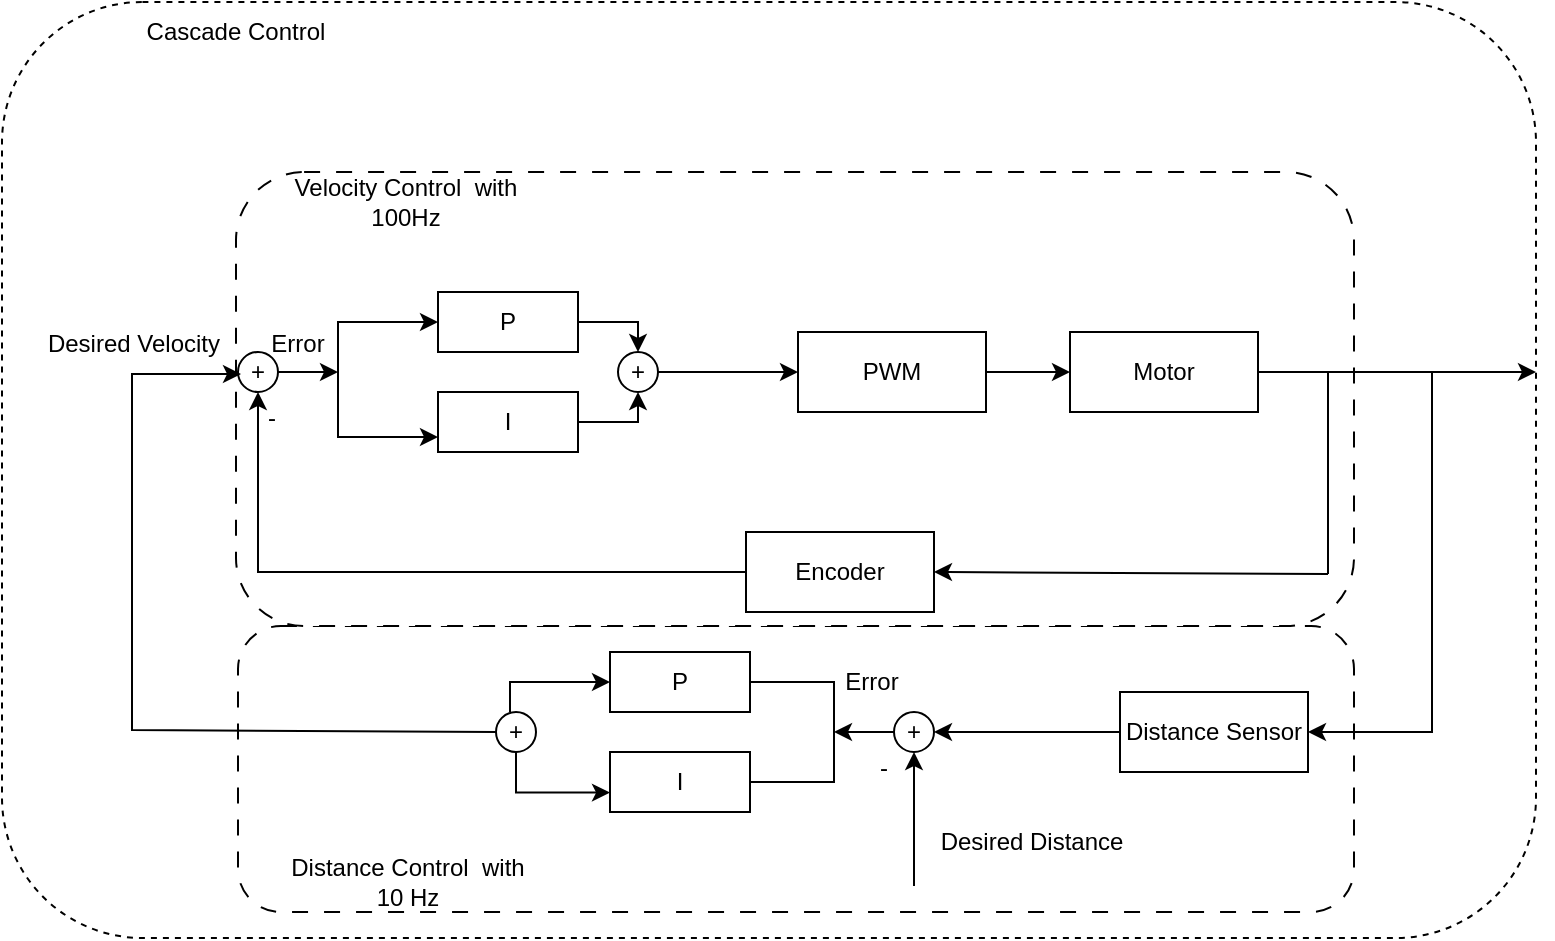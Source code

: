 <mxfile version="22.0.0" type="github">
  <diagram name="Seite-1" id="5r65vuRkeiLdLsrQL4e6">
    <mxGraphModel dx="874" dy="583" grid="1" gridSize="13" guides="1" tooltips="1" connect="1" arrows="1" fold="1" page="1" pageScale="1" pageWidth="827" pageHeight="1169" math="0" shadow="0">
      <root>
        <mxCell id="0" />
        <mxCell id="1" parent="0" />
        <mxCell id="S7pL7fSciTL6mfDPEQfJ-85" value="" style="rounded=1;whiteSpace=wrap;html=1;dashed=1;" parent="1" vertex="1">
          <mxGeometry x="52" y="195" width="767" height="468" as="geometry" />
        </mxCell>
        <mxCell id="S7pL7fSciTL6mfDPEQfJ-81" value="" style="rounded=1;whiteSpace=wrap;html=1;dashed=1;dashPattern=8 8;" parent="1" vertex="1">
          <mxGeometry x="170" y="507" width="558" height="143" as="geometry" />
        </mxCell>
        <mxCell id="S7pL7fSciTL6mfDPEQfJ-79" value="" style="rounded=1;whiteSpace=wrap;html=1;dashed=1;dashPattern=8 8;" parent="1" vertex="1">
          <mxGeometry x="169" y="280" width="559" height="227" as="geometry" />
        </mxCell>
        <mxCell id="S7pL7fSciTL6mfDPEQfJ-2" value="Motor" style="rounded=0;whiteSpace=wrap;html=1;" parent="1" vertex="1">
          <mxGeometry x="586" y="360" width="94" height="40" as="geometry" />
        </mxCell>
        <mxCell id="S7pL7fSciTL6mfDPEQfJ-4" value="I" style="rounded=0;whiteSpace=wrap;html=1;" parent="1" vertex="1">
          <mxGeometry x="270" y="390" width="70" height="30" as="geometry" />
        </mxCell>
        <mxCell id="S7pL7fSciTL6mfDPEQfJ-5" value="P" style="rounded=0;whiteSpace=wrap;html=1;" parent="1" vertex="1">
          <mxGeometry x="270" y="340" width="70" height="30" as="geometry" />
        </mxCell>
        <mxCell id="S7pL7fSciTL6mfDPEQfJ-6" value="+" style="ellipse;whiteSpace=wrap;html=1;aspect=fixed;" parent="1" vertex="1">
          <mxGeometry x="360" y="370" width="20" height="20" as="geometry" />
        </mxCell>
        <mxCell id="S7pL7fSciTL6mfDPEQfJ-7" value="Encoder" style="rounded=0;whiteSpace=wrap;html=1;" parent="1" vertex="1">
          <mxGeometry x="424" y="460" width="94" height="40" as="geometry" />
        </mxCell>
        <mxCell id="S7pL7fSciTL6mfDPEQfJ-8" value="PWM" style="rounded=0;whiteSpace=wrap;html=1;" parent="1" vertex="1">
          <mxGeometry x="450" y="360" width="94" height="40" as="geometry" />
        </mxCell>
        <mxCell id="S7pL7fSciTL6mfDPEQfJ-9" value="" style="endArrow=classic;html=1;rounded=0;exitX=1;exitY=0.5;exitDx=0;exitDy=0;entryX=0.5;entryY=0;entryDx=0;entryDy=0;" parent="1" source="S7pL7fSciTL6mfDPEQfJ-5" target="S7pL7fSciTL6mfDPEQfJ-6" edge="1">
          <mxGeometry width="50" height="50" relative="1" as="geometry">
            <mxPoint x="530" y="460" as="sourcePoint" />
            <mxPoint x="390" y="330" as="targetPoint" />
            <Array as="points">
              <mxPoint x="370" y="355" />
            </Array>
          </mxGeometry>
        </mxCell>
        <mxCell id="S7pL7fSciTL6mfDPEQfJ-10" value="" style="endArrow=classic;html=1;rounded=0;exitX=1;exitY=0.5;exitDx=0;exitDy=0;entryX=0.5;entryY=1;entryDx=0;entryDy=0;" parent="1" source="S7pL7fSciTL6mfDPEQfJ-4" target="S7pL7fSciTL6mfDPEQfJ-6" edge="1">
          <mxGeometry width="50" height="50" relative="1" as="geometry">
            <mxPoint x="350" y="365" as="sourcePoint" />
            <mxPoint x="380" y="410" as="targetPoint" />
            <Array as="points">
              <mxPoint x="370" y="405" />
            </Array>
          </mxGeometry>
        </mxCell>
        <mxCell id="S7pL7fSciTL6mfDPEQfJ-11" value="" style="endArrow=classic;html=1;rounded=0;exitX=1;exitY=0.5;exitDx=0;exitDy=0;entryX=0;entryY=0.5;entryDx=0;entryDy=0;" parent="1" source="S7pL7fSciTL6mfDPEQfJ-6" target="S7pL7fSciTL6mfDPEQfJ-8" edge="1">
          <mxGeometry width="50" height="50" relative="1" as="geometry">
            <mxPoint x="530" y="460" as="sourcePoint" />
            <mxPoint x="580" y="410" as="targetPoint" />
          </mxGeometry>
        </mxCell>
        <mxCell id="S7pL7fSciTL6mfDPEQfJ-12" value="" style="endArrow=classic;html=1;rounded=0;entryX=0;entryY=0.5;entryDx=0;entryDy=0;exitX=1;exitY=0.5;exitDx=0;exitDy=0;" parent="1" source="S7pL7fSciTL6mfDPEQfJ-8" target="S7pL7fSciTL6mfDPEQfJ-2" edge="1">
          <mxGeometry width="50" height="50" relative="1" as="geometry">
            <mxPoint x="530" y="460" as="sourcePoint" />
            <mxPoint x="580" y="410" as="targetPoint" />
          </mxGeometry>
        </mxCell>
        <mxCell id="S7pL7fSciTL6mfDPEQfJ-14" value="" style="endArrow=classic;html=1;rounded=0;entryX=0.5;entryY=1;entryDx=0;entryDy=0;exitX=0;exitY=0.5;exitDx=0;exitDy=0;" parent="1" source="S7pL7fSciTL6mfDPEQfJ-7" target="S7pL7fSciTL6mfDPEQfJ-21" edge="1">
          <mxGeometry width="50" height="50" relative="1" as="geometry">
            <mxPoint x="416.8" y="484" as="sourcePoint" />
            <mxPoint x="180.0" y="400" as="targetPoint" />
            <Array as="points">
              <mxPoint x="180" y="480" />
            </Array>
          </mxGeometry>
        </mxCell>
        <mxCell id="S7pL7fSciTL6mfDPEQfJ-20" style="edgeStyle=orthogonalEdgeStyle;rounded=0;orthogonalLoop=1;jettySize=auto;html=1;entryX=0;entryY=0.75;entryDx=0;entryDy=0;" parent="1" target="S7pL7fSciTL6mfDPEQfJ-4" edge="1">
          <mxGeometry relative="1" as="geometry">
            <mxPoint x="220" y="370" as="sourcePoint" />
            <Array as="points">
              <mxPoint x="220" y="412" />
            </Array>
          </mxGeometry>
        </mxCell>
        <mxCell id="S7pL7fSciTL6mfDPEQfJ-18" value="" style="endArrow=classic;html=1;rounded=0;exitX=0.5;exitY=0;exitDx=0;exitDy=0;entryX=0;entryY=0.5;entryDx=0;entryDy=0;" parent="1" target="S7pL7fSciTL6mfDPEQfJ-5" edge="1">
          <mxGeometry width="50" height="50" relative="1" as="geometry">
            <mxPoint x="220" y="370" as="sourcePoint" />
            <mxPoint x="220" y="350" as="targetPoint" />
            <Array as="points">
              <mxPoint x="220" y="355" />
            </Array>
          </mxGeometry>
        </mxCell>
        <mxCell id="S7pL7fSciTL6mfDPEQfJ-21" value="+" style="ellipse;whiteSpace=wrap;html=1;aspect=fixed;" parent="1" vertex="1">
          <mxGeometry x="170" y="370" width="20" height="20" as="geometry" />
        </mxCell>
        <mxCell id="S7pL7fSciTL6mfDPEQfJ-24" value="" style="endArrow=classic;html=1;rounded=0;exitX=1;exitY=0.5;exitDx=0;exitDy=0;" parent="1" source="S7pL7fSciTL6mfDPEQfJ-21" edge="1">
          <mxGeometry width="50" height="50" relative="1" as="geometry">
            <mxPoint x="450" y="500" as="sourcePoint" />
            <mxPoint x="220" y="380" as="targetPoint" />
          </mxGeometry>
        </mxCell>
        <mxCell id="S7pL7fSciTL6mfDPEQfJ-27" value="-" style="text;html=1;strokeColor=none;fillColor=none;align=center;verticalAlign=middle;whiteSpace=wrap;rounded=0;" parent="1" vertex="1">
          <mxGeometry x="476" y="570" width="34" height="16" as="geometry" />
        </mxCell>
        <mxCell id="S7pL7fSciTL6mfDPEQfJ-43" value="" style="edgeStyle=orthogonalEdgeStyle;rounded=0;orthogonalLoop=1;jettySize=auto;html=1;" parent="1" source="S7pL7fSciTL6mfDPEQfJ-63" edge="1">
          <mxGeometry relative="1" as="geometry">
            <mxPoint x="468" y="560" as="targetPoint" />
          </mxGeometry>
        </mxCell>
        <mxCell id="S7pL7fSciTL6mfDPEQfJ-32" value="Distance Sensor" style="rounded=0;whiteSpace=wrap;html=1;" parent="1" vertex="1">
          <mxGeometry x="611" y="540" width="94" height="40" as="geometry" />
        </mxCell>
        <mxCell id="S7pL7fSciTL6mfDPEQfJ-35" value="" style="endArrow=classic;html=1;rounded=0;entryX=1;entryY=0.5;entryDx=0;entryDy=0;" parent="1" target="S7pL7fSciTL6mfDPEQfJ-7" edge="1">
          <mxGeometry width="50" height="50" relative="1" as="geometry">
            <mxPoint x="715" y="481" as="sourcePoint" />
            <mxPoint x="479" y="442" as="targetPoint" />
          </mxGeometry>
        </mxCell>
        <mxCell id="S7pL7fSciTL6mfDPEQfJ-36" value="" style="endArrow=none;html=1;rounded=0;exitX=1;exitY=0.5;exitDx=0;exitDy=0;" parent="1" source="S7pL7fSciTL6mfDPEQfJ-2" edge="1">
          <mxGeometry width="50" height="50" relative="1" as="geometry">
            <mxPoint x="429" y="492" as="sourcePoint" />
            <mxPoint x="715" y="481" as="targetPoint" />
            <Array as="points">
              <mxPoint x="715" y="380" />
            </Array>
          </mxGeometry>
        </mxCell>
        <mxCell id="S7pL7fSciTL6mfDPEQfJ-44" value="I" style="rounded=0;whiteSpace=wrap;html=1;" parent="1" vertex="1">
          <mxGeometry x="356" y="570" width="70" height="30" as="geometry" />
        </mxCell>
        <mxCell id="S7pL7fSciTL6mfDPEQfJ-45" value="P" style="rounded=0;whiteSpace=wrap;html=1;" parent="1" vertex="1">
          <mxGeometry x="356" y="520" width="70" height="30" as="geometry" />
        </mxCell>
        <mxCell id="S7pL7fSciTL6mfDPEQfJ-50" value="" style="endArrow=classic;html=1;rounded=0;exitX=0.5;exitY=0;exitDx=0;exitDy=0;entryX=0;entryY=0.5;entryDx=0;entryDy=0;" parent="1" target="S7pL7fSciTL6mfDPEQfJ-45" edge="1">
          <mxGeometry width="50" height="50" relative="1" as="geometry">
            <mxPoint x="306" y="550" as="sourcePoint" />
            <mxPoint x="306" y="530" as="targetPoint" />
            <Array as="points">
              <mxPoint x="306" y="535" />
            </Array>
          </mxGeometry>
        </mxCell>
        <mxCell id="S7pL7fSciTL6mfDPEQfJ-53" value="+" style="ellipse;whiteSpace=wrap;html=1;aspect=fixed;" parent="1" vertex="1">
          <mxGeometry x="299" y="550" width="20" height="20" as="geometry" />
        </mxCell>
        <mxCell id="S7pL7fSciTL6mfDPEQfJ-57" style="edgeStyle=orthogonalEdgeStyle;rounded=0;orthogonalLoop=1;jettySize=auto;html=1;exitX=0.5;exitY=1;exitDx=0;exitDy=0;entryX=0;entryY=0.677;entryDx=0;entryDy=0;entryPerimeter=0;" parent="1" source="S7pL7fSciTL6mfDPEQfJ-53" target="S7pL7fSciTL6mfDPEQfJ-44" edge="1">
          <mxGeometry relative="1" as="geometry" />
        </mxCell>
        <mxCell id="S7pL7fSciTL6mfDPEQfJ-59" value="" style="endArrow=none;html=1;rounded=0;exitX=1;exitY=0.5;exitDx=0;exitDy=0;entryX=1;entryY=0.5;entryDx=0;entryDy=0;" parent="1" source="S7pL7fSciTL6mfDPEQfJ-45" target="S7pL7fSciTL6mfDPEQfJ-44" edge="1">
          <mxGeometry width="50" height="50" relative="1" as="geometry">
            <mxPoint x="468" y="466" as="sourcePoint" />
            <mxPoint x="468" y="585" as="targetPoint" />
            <Array as="points">
              <mxPoint x="468" y="535" />
              <mxPoint x="468" y="585" />
            </Array>
          </mxGeometry>
        </mxCell>
        <mxCell id="S7pL7fSciTL6mfDPEQfJ-60" value="" style="endArrow=classic;html=1;rounded=0;exitX=1;exitY=0.5;exitDx=0;exitDy=0;" parent="1" source="S7pL7fSciTL6mfDPEQfJ-2" edge="1">
          <mxGeometry width="50" height="50" relative="1" as="geometry">
            <mxPoint x="416" y="466" as="sourcePoint" />
            <mxPoint x="819" y="380" as="targetPoint" />
          </mxGeometry>
        </mxCell>
        <mxCell id="S7pL7fSciTL6mfDPEQfJ-61" value="" style="endArrow=classic;html=1;rounded=0;exitX=1;exitY=0.5;exitDx=0;exitDy=0;entryX=1;entryY=0.5;entryDx=0;entryDy=0;" parent="1" source="S7pL7fSciTL6mfDPEQfJ-2" target="S7pL7fSciTL6mfDPEQfJ-32" edge="1">
          <mxGeometry width="50" height="50" relative="1" as="geometry">
            <mxPoint x="754" y="390" as="sourcePoint" />
            <mxPoint x="741" y="559" as="targetPoint" />
            <Array as="points">
              <mxPoint x="767" y="380" />
              <mxPoint x="767" y="560" />
            </Array>
          </mxGeometry>
        </mxCell>
        <mxCell id="S7pL7fSciTL6mfDPEQfJ-64" value="" style="edgeStyle=orthogonalEdgeStyle;rounded=0;orthogonalLoop=1;jettySize=auto;html=1;" parent="1" source="S7pL7fSciTL6mfDPEQfJ-32" target="S7pL7fSciTL6mfDPEQfJ-63" edge="1">
          <mxGeometry relative="1" as="geometry">
            <mxPoint x="611" y="560" as="sourcePoint" />
            <mxPoint x="468" y="560" as="targetPoint" />
          </mxGeometry>
        </mxCell>
        <mxCell id="S7pL7fSciTL6mfDPEQfJ-63" value="+" style="ellipse;whiteSpace=wrap;html=1;aspect=fixed;" parent="1" vertex="1">
          <mxGeometry x="498" y="550" width="20" height="20" as="geometry" />
        </mxCell>
        <mxCell id="S7pL7fSciTL6mfDPEQfJ-65" value="" style="endArrow=classic;html=1;rounded=0;entryX=0.5;entryY=1;entryDx=0;entryDy=0;" parent="1" target="S7pL7fSciTL6mfDPEQfJ-63" edge="1">
          <mxGeometry width="50" height="50" relative="1" as="geometry">
            <mxPoint x="508" y="637" as="sourcePoint" />
            <mxPoint x="466" y="416" as="targetPoint" />
          </mxGeometry>
        </mxCell>
        <mxCell id="S7pL7fSciTL6mfDPEQfJ-66" value="-" style="text;html=1;strokeColor=none;fillColor=none;align=center;verticalAlign=middle;whiteSpace=wrap;rounded=0;" parent="1" vertex="1">
          <mxGeometry x="170" y="395" width="34" height="16" as="geometry" />
        </mxCell>
        <mxCell id="S7pL7fSciTL6mfDPEQfJ-67" value="Error" style="text;html=1;strokeColor=none;fillColor=none;align=center;verticalAlign=middle;whiteSpace=wrap;rounded=0;" parent="1" vertex="1">
          <mxGeometry x="430" y="520" width="114" height="30" as="geometry" />
        </mxCell>
        <mxCell id="S7pL7fSciTL6mfDPEQfJ-73" value="Desired Distance" style="text;html=1;strokeColor=none;fillColor=none;align=center;verticalAlign=middle;whiteSpace=wrap;rounded=0;" parent="1" vertex="1">
          <mxGeometry x="510" y="600" width="114" height="30" as="geometry" />
        </mxCell>
        <mxCell id="S7pL7fSciTL6mfDPEQfJ-75" value="Error" style="text;html=1;strokeColor=none;fillColor=none;align=center;verticalAlign=middle;whiteSpace=wrap;rounded=0;" parent="1" vertex="1">
          <mxGeometry x="143" y="351" width="114" height="30" as="geometry" />
        </mxCell>
        <mxCell id="S7pL7fSciTL6mfDPEQfJ-83" value="Velocity Control&amp;nbsp; with 100Hz" style="text;html=1;strokeColor=none;fillColor=none;align=center;verticalAlign=middle;whiteSpace=wrap;rounded=0;" parent="1" vertex="1">
          <mxGeometry x="189" y="280" width="130" height="30" as="geometry" />
        </mxCell>
        <mxCell id="S7pL7fSciTL6mfDPEQfJ-84" value="Distance Control&amp;nbsp; with 10 Hz" style="text;html=1;strokeColor=none;fillColor=none;align=center;verticalAlign=middle;whiteSpace=wrap;rounded=0;" parent="1" vertex="1">
          <mxGeometry x="190" y="620" width="130" height="30" as="geometry" />
        </mxCell>
        <mxCell id="S7pL7fSciTL6mfDPEQfJ-86" value="Cascade Control" style="text;html=1;strokeColor=none;fillColor=none;align=center;verticalAlign=middle;whiteSpace=wrap;rounded=0;" parent="1" vertex="1">
          <mxGeometry x="104" y="195" width="130" height="30" as="geometry" />
        </mxCell>
        <mxCell id="S7pL7fSciTL6mfDPEQfJ-92" value="" style="endArrow=classic;html=1;rounded=0;exitX=0;exitY=0.5;exitDx=0;exitDy=0;entryX=0.25;entryY=1;entryDx=0;entryDy=0;" parent="1" source="S7pL7fSciTL6mfDPEQfJ-53" edge="1" target="S7pL7fSciTL6mfDPEQfJ-75">
          <mxGeometry width="50" height="50" relative="1" as="geometry">
            <mxPoint x="390" y="440" as="sourcePoint" />
            <mxPoint x="130" y="429" as="targetPoint" />
            <Array as="points">
              <mxPoint x="117" y="559" />
              <mxPoint x="117" y="381" />
            </Array>
          </mxGeometry>
        </mxCell>
        <mxCell id="mSXee-Ka8ZoqpLo2rssm-1" value="Desired Velocity" style="text;html=1;strokeColor=none;fillColor=none;align=center;verticalAlign=middle;whiteSpace=wrap;rounded=0;" vertex="1" parent="1">
          <mxGeometry x="66" y="351" width="104" height="30" as="geometry" />
        </mxCell>
      </root>
    </mxGraphModel>
  </diagram>
</mxfile>
